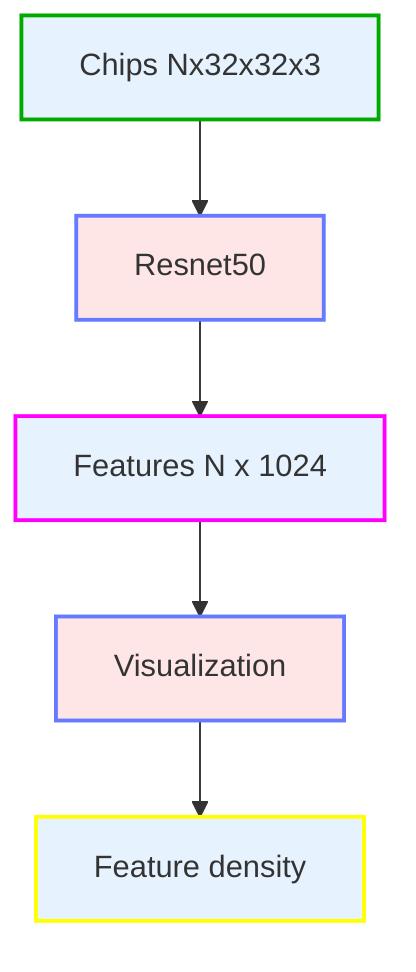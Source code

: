 %%{init: {'themeVariables': {'nodeTextColor':'#000'}}}%%
flowchart TD
    classDef data fill:#e6f3ff,stroke:#66b3ff,stroke-width:2px
    classDef op fill:#ffe6e6,stroke:#667aff,stroke-width:2px,shape:round-rect
    classDef inputData fill:#e6f3ff,stroke:#00AA00,stroke-width:2px
    classDef outputData fill:#e6f3ff,stroke:#FF00FF,stroke-width:2px
    classDef outputMetric fill:#e6f3ff,stroke:#FFFF00,stroke-width:2px

    data2["Chips Nx32x32x3"]:::inputData
    data2 --> op2["Resnet50"]:::op
    op2 --> data3["Features N x 1024"]:::outputData
    op3aa["Visualization"]:::op
    data3aa["Feature density"]:::outputMetric
    data3 --> op3aa --> data3aa